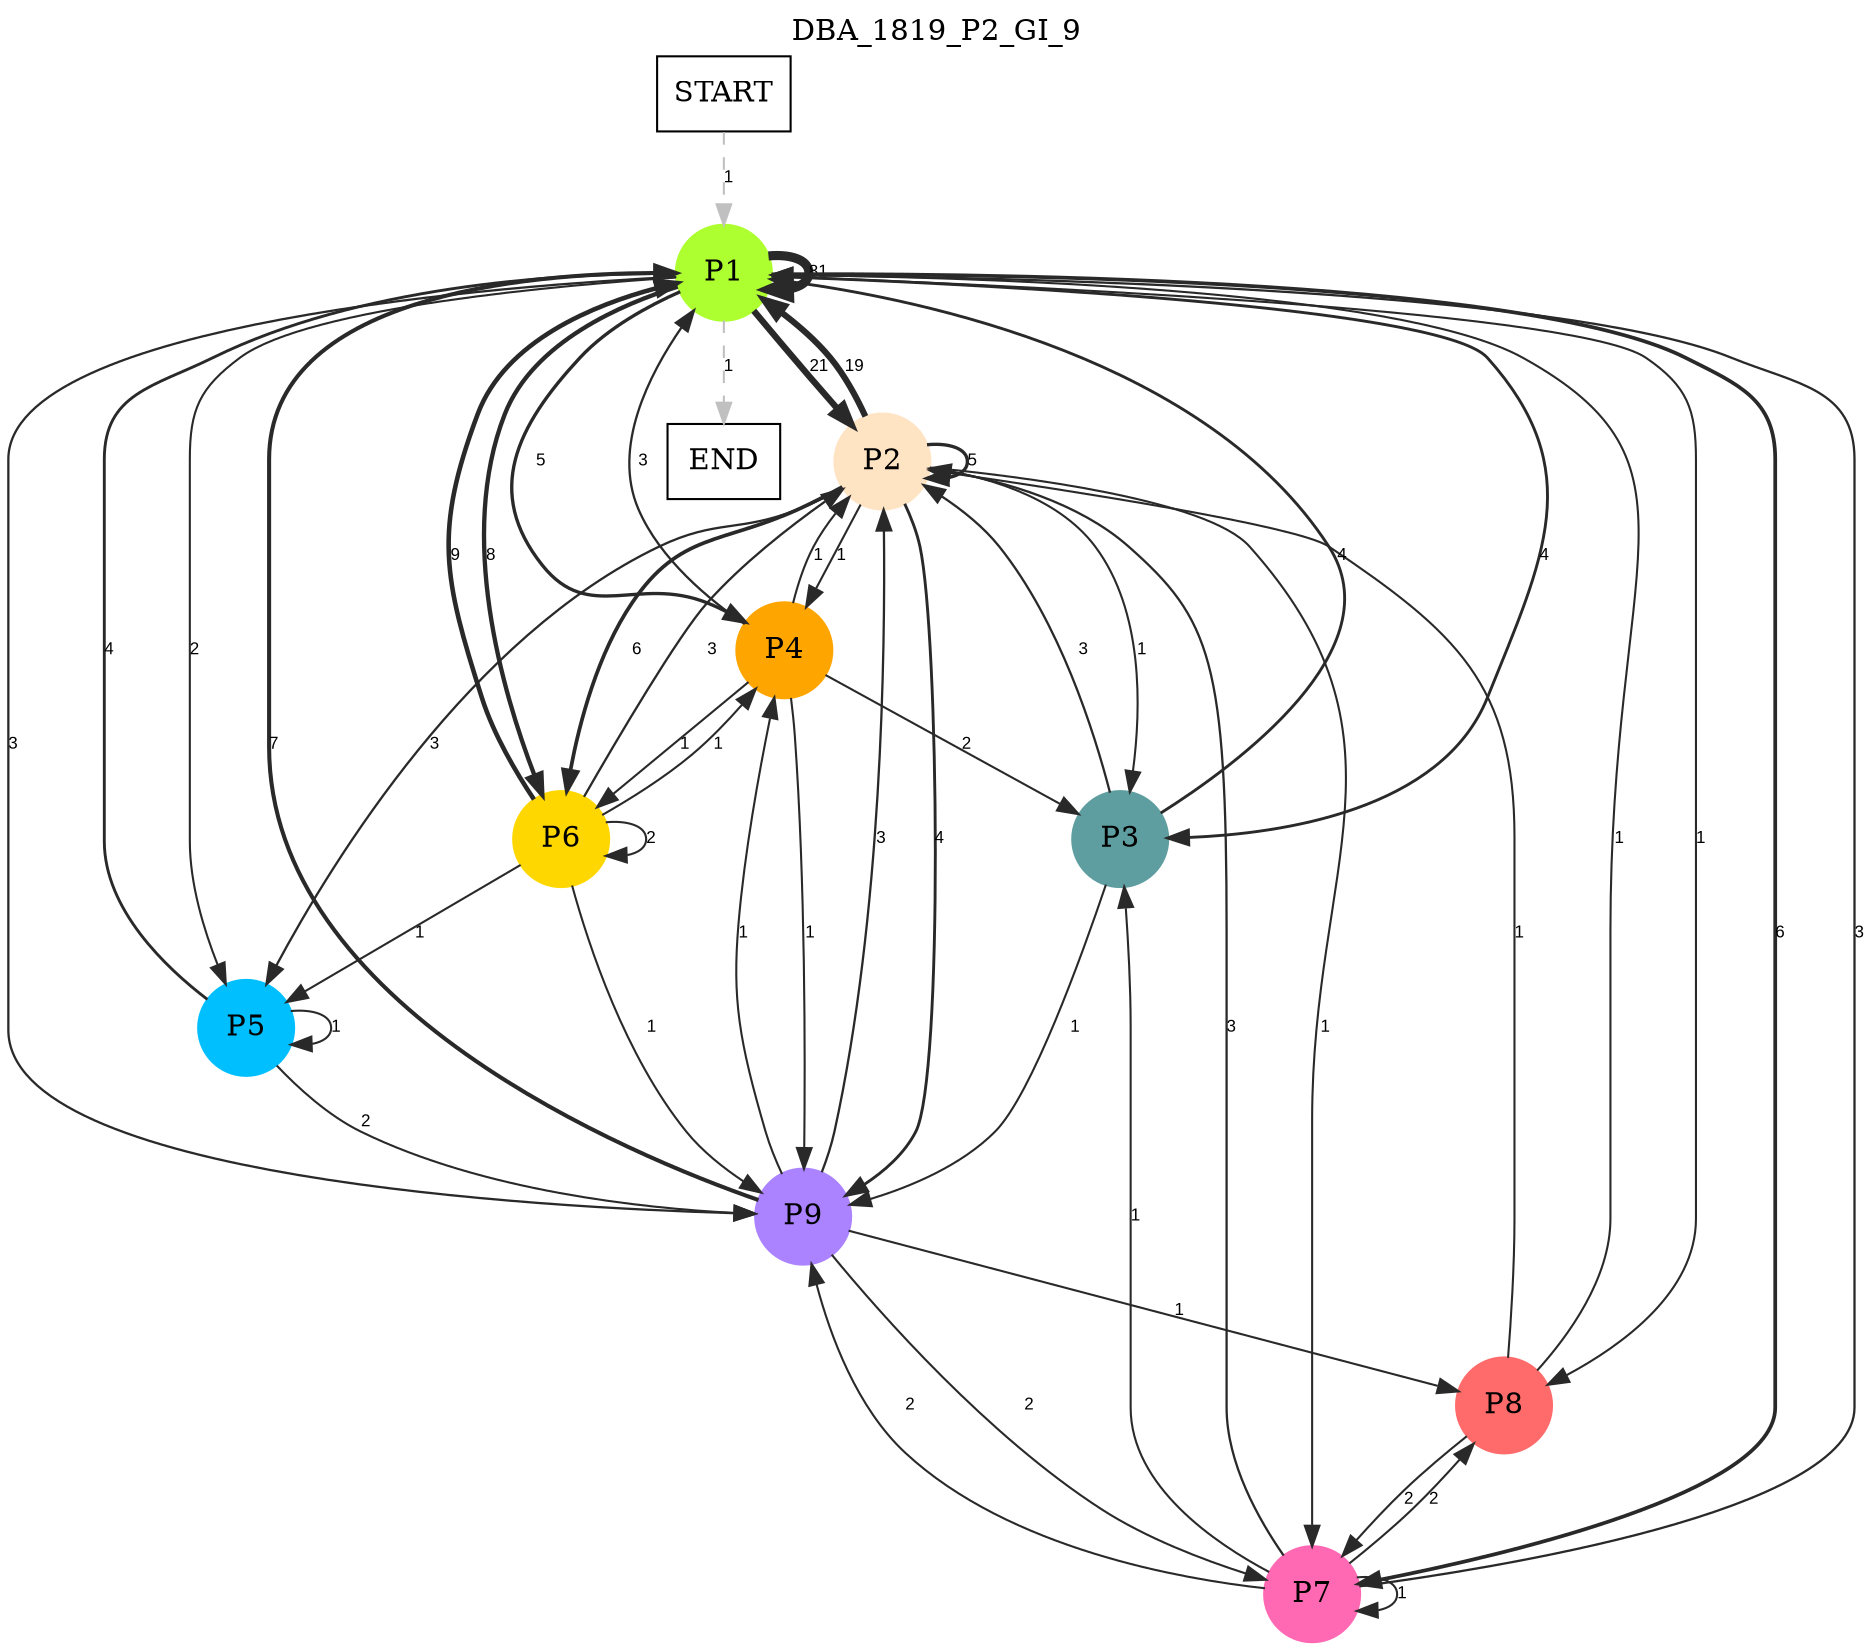 digraph DBA_1819_P2_GI_9 {
	labelloc="t";
	label=DBA_1819_P2_GI_9;
	dpi = 150
	size="16,11!";
	margin = 0;
"START" [shape=box, fillcolor=white, style=filled, color=black]
"P1" [shape=circle, color=greenyellow, style=filled]
"P2" [shape=circle, color=bisque, style=filled]
"P6" [shape=circle, color=gold, style=filled]
"P5" [shape=circle, color=deepskyblue, style=filled]
"P9" [shape=circle, color=mediumpurple1, style=filled]
"P7" [shape=circle, color=hotpink, style=filled]
"P8" [shape=circle, color=indianred1, style=filled]
"P3" [shape=circle, color=cadetblue, style=filled]
"P4" [shape=circle, color=orange, style=filled]
"END" [shape=box, fillcolor=white, style=filled, color=black]
"START" -> "P1" [ style = dashed color=grey label ="1" labelfloat=false fontname="Arial" fontsize=8]

"P1" -> "P1" [ color=grey16 penwidth = "4.39444915467244"label ="81" labelfloat=false fontname="Arial" fontsize=8]

"P1" -> "P2" [ color=grey16 penwidth = "3.04452243772342"label ="21" labelfloat=false fontname="Arial" fontsize=8]

"P1" -> "P6" [ color=grey16 penwidth = "2.07944154167984"label ="8" labelfloat=false fontname="Arial" fontsize=8]

"P1" -> "P5" [ color=grey16 penwidth = "1"label ="2" labelfloat=false fontname="Arial" fontsize=8]

"P1" -> "P9" [ color=grey16 penwidth = "1.09861228866811"label ="3" labelfloat=false fontname="Arial" fontsize=8]

"P1" -> "P7" [ color=grey16 penwidth = "1.79175946922805"label ="6" labelfloat=false fontname="Arial" fontsize=8]

"P1" -> "P8" [ color=grey16 penwidth = "1"label ="1" labelfloat=false fontname="Arial" fontsize=8]

"P1" -> "P3" [ color=grey16 penwidth = "1.38629436111989"label ="4" labelfloat=false fontname="Arial" fontsize=8]

"P1" -> "P4" [ color=grey16 penwidth = "1.6094379124341"label ="5" labelfloat=false fontname="Arial" fontsize=8]

"P1" -> "END" [ style = dashed color=grey label ="1" labelfloat=false fontname="Arial" fontsize=8]

"P2" -> "P1" [ color=grey16 penwidth = "2.94443897916644"label ="19" labelfloat=false fontname="Arial" fontsize=8]

"P2" -> "P2" [ color=grey16 penwidth = "1.6094379124341"label ="5" labelfloat=false fontname="Arial" fontsize=8]

"P2" -> "P6" [ color=grey16 penwidth = "1.79175946922805"label ="6" labelfloat=false fontname="Arial" fontsize=8]

"P2" -> "P5" [ color=grey16 penwidth = "1.09861228866811"label ="3" labelfloat=false fontname="Arial" fontsize=8]

"P2" -> "P9" [ color=grey16 penwidth = "1.38629436111989"label ="4" labelfloat=false fontname="Arial" fontsize=8]

"P2" -> "P7" [ color=grey16 penwidth = "1"label ="1" labelfloat=false fontname="Arial" fontsize=8]

"P2" -> "P3" [ color=grey16 penwidth = "1"label ="1" labelfloat=false fontname="Arial" fontsize=8]

"P2" -> "P4" [ color=grey16 penwidth = "1"label ="1" labelfloat=false fontname="Arial" fontsize=8]

"P6" -> "P1" [ color=grey16 penwidth = "2.19722457733622"label ="9" labelfloat=false fontname="Arial" fontsize=8]

"P6" -> "P2" [ color=grey16 penwidth = "1.09861228866811"label ="3" labelfloat=false fontname="Arial" fontsize=8]

"P6" -> "P6" [ color=grey16 penwidth = "1"label ="2" labelfloat=false fontname="Arial" fontsize=8]

"P6" -> "P5" [ color=grey16 penwidth = "1"label ="1" labelfloat=false fontname="Arial" fontsize=8]

"P6" -> "P9" [ color=grey16 penwidth = "1"label ="1" labelfloat=false fontname="Arial" fontsize=8]

"P6" -> "P4" [ color=grey16 penwidth = "1"label ="1" labelfloat=false fontname="Arial" fontsize=8]

"P5" -> "P1" [ color=grey16 penwidth = "1.38629436111989"label ="4" labelfloat=false fontname="Arial" fontsize=8]

"P5" -> "P5" [ color=grey16 penwidth = "1"label ="1" labelfloat=false fontname="Arial" fontsize=8]

"P5" -> "P9" [ color=grey16 penwidth = "1"label ="2" labelfloat=false fontname="Arial" fontsize=8]

"P9" -> "P1" [ color=grey16 penwidth = "1.94591014905531"label ="7" labelfloat=false fontname="Arial" fontsize=8]

"P9" -> "P2" [ color=grey16 penwidth = "1.09861228866811"label ="3" labelfloat=false fontname="Arial" fontsize=8]

"P9" -> "P7" [ color=grey16 penwidth = "1"label ="2" labelfloat=false fontname="Arial" fontsize=8]

"P9" -> "P8" [ color=grey16 penwidth = "1"label ="1" labelfloat=false fontname="Arial" fontsize=8]

"P9" -> "P4" [ color=grey16 penwidth = "1"label ="1" labelfloat=false fontname="Arial" fontsize=8]

"P7" -> "P1" [ color=grey16 penwidth = "1.09861228866811"label ="3" labelfloat=false fontname="Arial" fontsize=8]

"P7" -> "P2" [ color=grey16 penwidth = "1.09861228866811"label ="3" labelfloat=false fontname="Arial" fontsize=8]

"P7" -> "P9" [ color=grey16 penwidth = "1"label ="2" labelfloat=false fontname="Arial" fontsize=8]

"P7" -> "P7" [ color=grey16 penwidth = "1"label ="1" labelfloat=false fontname="Arial" fontsize=8]

"P7" -> "P8" [ color=grey16 penwidth = "1"label ="2" labelfloat=false fontname="Arial" fontsize=8]

"P7" -> "P3" [ color=grey16 penwidth = "1"label ="1" labelfloat=false fontname="Arial" fontsize=8]

"P8" -> "P1" [ color=grey16 penwidth = "1"label ="1" labelfloat=false fontname="Arial" fontsize=8]

"P8" -> "P2" [ color=grey16 penwidth = "1"label ="1" labelfloat=false fontname="Arial" fontsize=8]

"P8" -> "P7" [ color=grey16 penwidth = "1"label ="2" labelfloat=false fontname="Arial" fontsize=8]

"P3" -> "P1" [ color=grey16 penwidth = "1.38629436111989"label ="4" labelfloat=false fontname="Arial" fontsize=8]

"P3" -> "P2" [ color=grey16 penwidth = "1.09861228866811"label ="3" labelfloat=false fontname="Arial" fontsize=8]

"P3" -> "P9" [ color=grey16 penwidth = "1"label ="1" labelfloat=false fontname="Arial" fontsize=8]

"P4" -> "P1" [ color=grey16 penwidth = "1.09861228866811"label ="3" labelfloat=false fontname="Arial" fontsize=8]

"P4" -> "P2" [ color=grey16 penwidth = "1"label ="1" labelfloat=false fontname="Arial" fontsize=8]

"P4" -> "P6" [ color=grey16 penwidth = "1"label ="1" labelfloat=false fontname="Arial" fontsize=8]

"P4" -> "P9" [ color=grey16 penwidth = "1"label ="1" labelfloat=false fontname="Arial" fontsize=8]

"P4" -> "P3" [ color=grey16 penwidth = "1"label ="2" labelfloat=false fontname="Arial" fontsize=8]

}
